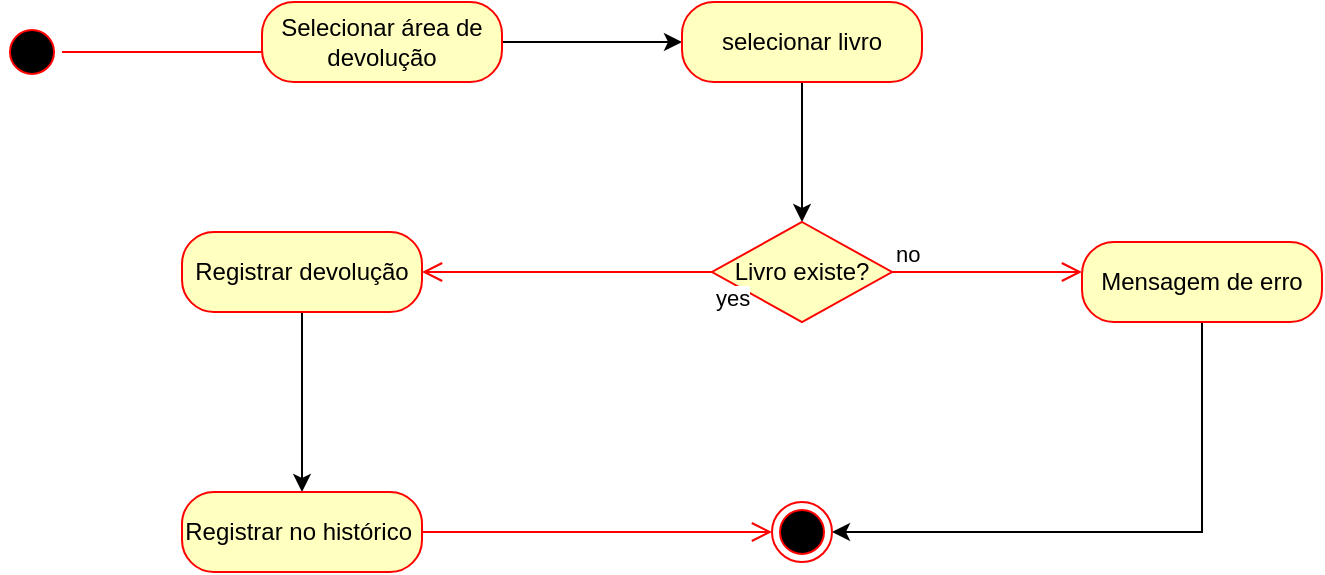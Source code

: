 <mxfile version="21.7.2" type="device">
  <diagram name="Página-1" id="ikfoFKZXES0dp9iZwlLp">
    <mxGraphModel dx="880" dy="470" grid="1" gridSize="10" guides="1" tooltips="1" connect="1" arrows="1" fold="1" page="1" pageScale="1" pageWidth="827" pageHeight="1169" math="0" shadow="0">
      <root>
        <mxCell id="0" />
        <mxCell id="1" parent="0" />
        <mxCell id="udLIp9gKeXr8ZRfYpmwX-1" value="" style="ellipse;html=1;shape=startState;fillColor=#000000;strokeColor=#ff0000;" vertex="1" parent="1">
          <mxGeometry x="50" y="50" width="30" height="30" as="geometry" />
        </mxCell>
        <mxCell id="udLIp9gKeXr8ZRfYpmwX-2" value="" style="edgeStyle=orthogonalEdgeStyle;html=1;verticalAlign=bottom;endArrow=open;endSize=8;strokeColor=#ff0000;rounded=0;entryX=0.083;entryY=0.75;entryDx=0;entryDy=0;entryPerimeter=0;" edge="1" source="udLIp9gKeXr8ZRfYpmwX-1" parent="1" target="udLIp9gKeXr8ZRfYpmwX-3">
          <mxGeometry relative="1" as="geometry">
            <mxPoint x="65" y="140" as="targetPoint" />
            <Array as="points">
              <mxPoint x="190" y="65" />
            </Array>
          </mxGeometry>
        </mxCell>
        <mxCell id="udLIp9gKeXr8ZRfYpmwX-7" style="edgeStyle=orthogonalEdgeStyle;rounded=0;orthogonalLoop=1;jettySize=auto;html=1;" edge="1" parent="1" source="udLIp9gKeXr8ZRfYpmwX-3" target="udLIp9gKeXr8ZRfYpmwX-5">
          <mxGeometry relative="1" as="geometry" />
        </mxCell>
        <mxCell id="udLIp9gKeXr8ZRfYpmwX-3" value="Selecionar área de devolução" style="rounded=1;whiteSpace=wrap;html=1;arcSize=40;fontColor=#000000;fillColor=#ffffc0;strokeColor=#ff0000;" vertex="1" parent="1">
          <mxGeometry x="180" y="40" width="120" height="40" as="geometry" />
        </mxCell>
        <mxCell id="udLIp9gKeXr8ZRfYpmwX-12" style="edgeStyle=orthogonalEdgeStyle;rounded=0;orthogonalLoop=1;jettySize=auto;html=1;entryX=0.5;entryY=0;entryDx=0;entryDy=0;" edge="1" parent="1" source="udLIp9gKeXr8ZRfYpmwX-5" target="udLIp9gKeXr8ZRfYpmwX-8">
          <mxGeometry relative="1" as="geometry" />
        </mxCell>
        <mxCell id="udLIp9gKeXr8ZRfYpmwX-5" value="selecionar livro" style="rounded=1;whiteSpace=wrap;html=1;arcSize=40;fontColor=#000000;fillColor=#ffffc0;strokeColor=#ff0000;" vertex="1" parent="1">
          <mxGeometry x="390" y="40" width="120" height="40" as="geometry" />
        </mxCell>
        <mxCell id="udLIp9gKeXr8ZRfYpmwX-8" value="Livro existe?" style="rhombus;whiteSpace=wrap;html=1;fontColor=#000000;fillColor=#ffffc0;strokeColor=#ff0000;" vertex="1" parent="1">
          <mxGeometry x="405" y="150" width="90" height="50" as="geometry" />
        </mxCell>
        <mxCell id="udLIp9gKeXr8ZRfYpmwX-9" value="no" style="edgeStyle=orthogonalEdgeStyle;html=1;align=left;verticalAlign=bottom;endArrow=open;endSize=8;strokeColor=#ff0000;rounded=0;" edge="1" source="udLIp9gKeXr8ZRfYpmwX-8" parent="1" target="udLIp9gKeXr8ZRfYpmwX-13">
          <mxGeometry x="-1" relative="1" as="geometry">
            <mxPoint x="580" y="170" as="targetPoint" />
            <Array as="points">
              <mxPoint x="550" y="175" />
              <mxPoint x="550" y="175" />
            </Array>
          </mxGeometry>
        </mxCell>
        <mxCell id="udLIp9gKeXr8ZRfYpmwX-10" value="yes" style="edgeStyle=orthogonalEdgeStyle;html=1;align=left;verticalAlign=top;endArrow=open;endSize=8;strokeColor=#ff0000;rounded=0;" edge="1" source="udLIp9gKeXr8ZRfYpmwX-8" parent="1" target="udLIp9gKeXr8ZRfYpmwX-15">
          <mxGeometry x="-1" relative="1" as="geometry">
            <mxPoint x="310" y="210" as="targetPoint" />
          </mxGeometry>
        </mxCell>
        <mxCell id="udLIp9gKeXr8ZRfYpmwX-21" style="edgeStyle=orthogonalEdgeStyle;rounded=0;orthogonalLoop=1;jettySize=auto;html=1;" edge="1" parent="1" source="udLIp9gKeXr8ZRfYpmwX-13" target="udLIp9gKeXr8ZRfYpmwX-20">
          <mxGeometry relative="1" as="geometry">
            <Array as="points">
              <mxPoint x="650" y="305" />
            </Array>
          </mxGeometry>
        </mxCell>
        <mxCell id="udLIp9gKeXr8ZRfYpmwX-13" value="Mensagem de erro" style="rounded=1;whiteSpace=wrap;html=1;arcSize=40;fontColor=#000000;fillColor=#ffffc0;strokeColor=#ff0000;" vertex="1" parent="1">
          <mxGeometry x="590" y="160" width="120" height="40" as="geometry" />
        </mxCell>
        <mxCell id="udLIp9gKeXr8ZRfYpmwX-19" style="edgeStyle=orthogonalEdgeStyle;rounded=0;orthogonalLoop=1;jettySize=auto;html=1;" edge="1" parent="1" source="udLIp9gKeXr8ZRfYpmwX-15" target="udLIp9gKeXr8ZRfYpmwX-17">
          <mxGeometry relative="1" as="geometry" />
        </mxCell>
        <mxCell id="udLIp9gKeXr8ZRfYpmwX-15" value="Registrar devolução" style="rounded=1;whiteSpace=wrap;html=1;arcSize=40;fontColor=#000000;fillColor=#ffffc0;strokeColor=#ff0000;" vertex="1" parent="1">
          <mxGeometry x="140" y="155" width="120" height="40" as="geometry" />
        </mxCell>
        <mxCell id="udLIp9gKeXr8ZRfYpmwX-17" value="Registrar no histórico&amp;nbsp;" style="rounded=1;whiteSpace=wrap;html=1;arcSize=40;fontColor=#000000;fillColor=#ffffc0;strokeColor=#ff0000;" vertex="1" parent="1">
          <mxGeometry x="140" y="285" width="120" height="40" as="geometry" />
        </mxCell>
        <mxCell id="udLIp9gKeXr8ZRfYpmwX-18" value="" style="edgeStyle=orthogonalEdgeStyle;html=1;verticalAlign=bottom;endArrow=open;endSize=8;strokeColor=#ff0000;rounded=0;entryX=0;entryY=0.5;entryDx=0;entryDy=0;" edge="1" source="udLIp9gKeXr8ZRfYpmwX-17" parent="1" target="udLIp9gKeXr8ZRfYpmwX-20">
          <mxGeometry relative="1" as="geometry">
            <mxPoint x="240" y="370" as="targetPoint" />
          </mxGeometry>
        </mxCell>
        <mxCell id="udLIp9gKeXr8ZRfYpmwX-20" value="" style="ellipse;html=1;shape=endState;fillColor=#000000;strokeColor=#ff0000;" vertex="1" parent="1">
          <mxGeometry x="435" y="290" width="30" height="30" as="geometry" />
        </mxCell>
      </root>
    </mxGraphModel>
  </diagram>
</mxfile>
